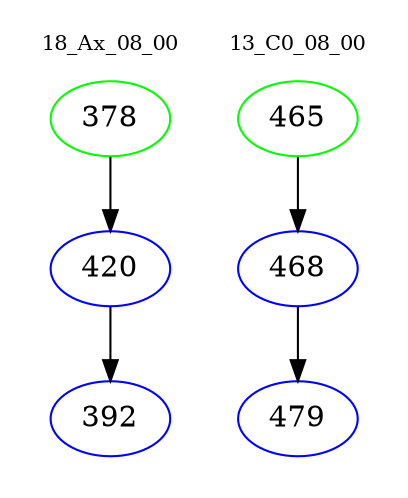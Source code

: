digraph{
subgraph cluster_0 {
color = white
label = "18_Ax_08_00";
fontsize=10;
T0_378 [label="378", color="green"]
T0_378 -> T0_420 [color="black"]
T0_420 [label="420", color="blue"]
T0_420 -> T0_392 [color="black"]
T0_392 [label="392", color="blue"]
}
subgraph cluster_1 {
color = white
label = "13_C0_08_00";
fontsize=10;
T1_465 [label="465", color="green"]
T1_465 -> T1_468 [color="black"]
T1_468 [label="468", color="blue"]
T1_468 -> T1_479 [color="black"]
T1_479 [label="479", color="blue"]
}
}
